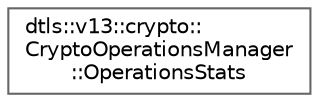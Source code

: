 digraph "Graphical Class Hierarchy"
{
 // LATEX_PDF_SIZE
  bgcolor="transparent";
  edge [fontname=Helvetica,fontsize=10,labelfontname=Helvetica,labelfontsize=10];
  node [fontname=Helvetica,fontsize=10,shape=box,height=0.2,width=0.4];
  rankdir="LR";
  Node0 [id="Node000000",label="dtls::v13::crypto::\lCryptoOperationsManager\l::OperationsStats",height=0.2,width=0.4,color="grey40", fillcolor="white", style="filled",URL="$structdtls_1_1v13_1_1crypto_1_1CryptoOperationsManager_1_1OperationsStats.html",tooltip=" "];
}
